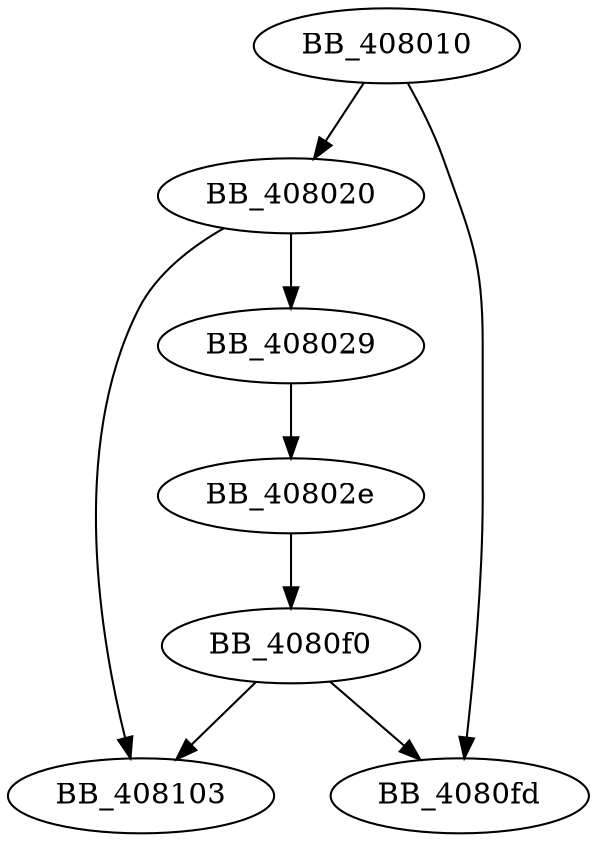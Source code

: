 DiGraph sub_408010{
BB_408010->BB_408020
BB_408010->BB_4080fd
BB_408020->BB_408029
BB_408020->BB_408103
BB_408029->BB_40802e
BB_40802e->BB_4080f0
BB_4080f0->BB_4080fd
BB_4080f0->BB_408103
}
